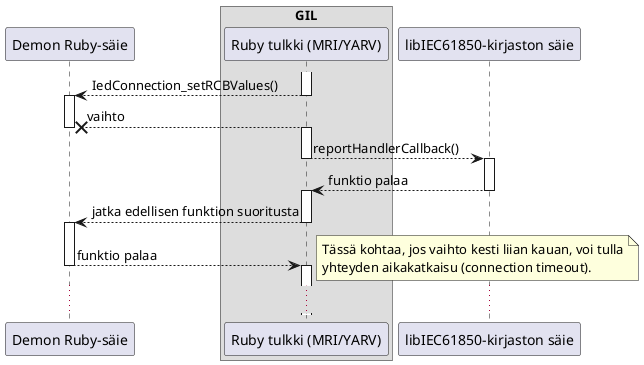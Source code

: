 @startuml
participant "Demon Ruby-säie" as demo
box "GIL"
	participant "Ruby tulkki (MRI/YARV)" as ruby
end box
participant "libIEC61850-kirjaston säie" as thread

activate ruby
ruby --> demo : IedConnection_setRCBValues()
deactivate ruby
activate demo
ruby -->x demo : vaihto
deactivate demo
activate ruby
ruby --> thread : reportHandlerCallback()
deactivate ruby
activate thread
thread --> ruby : funktio palaa
deactivate thread
activate ruby
ruby --> demo : jatka edellisen funktion suoritusta
deactivate ruby
activate demo
demo --> ruby : funktio palaa
note right
	Tässä kohtaa, jos vaihto kesti liian kauan, voi tulla
	yhteyden aikakatkaisu (connection timeout).
end note
deactivate demo
activate ruby
...
@enduml

